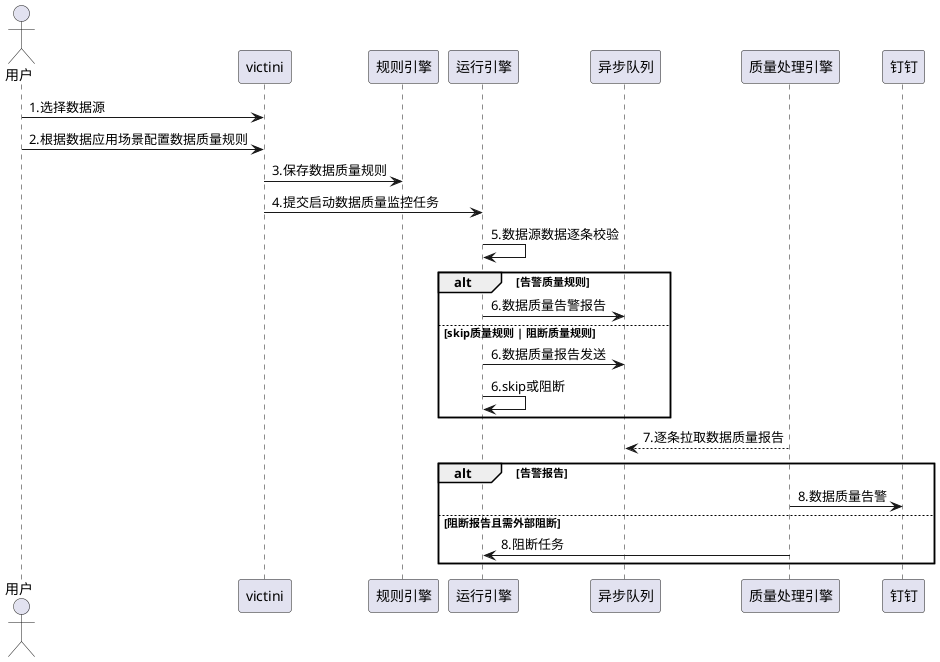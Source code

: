@startuml 数据质量_流程图

actor 用户

用户 -> victini : 1.选择数据源

用户 -> victini : 2.根据数据应用场景配置数据质量规则

victini -> 规则引擎 : 3.保存数据质量规则

victini -> 运行引擎 : 4.提交启动数据质量监控任务

运行引擎 -> 运行引擎 : 5.数据源数据逐条校验

alt 告警质量规则
运行引擎 -> 异步队列 : 6.数据质量告警报告
else skip质量规则 | 阻断质量规则
运行引擎 -> 异步队列 : 6.数据质量报告发送
运行引擎 -> 运行引擎 : 6.skip或阻断 
end

质量处理引擎 --> 异步队列 : 7.逐条拉取数据质量报告

alt 告警报告
质量处理引擎 -> 钉钉 : 8.数据质量告警
else 阻断报告且需外部阻断
质量处理引擎 -> 运行引擎 : 8.阻断任务
end

@enduml